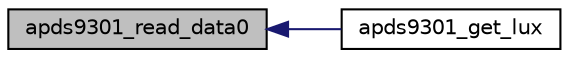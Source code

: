 digraph "apds9301_read_data0"
{
  edge [fontname="Helvetica",fontsize="10",labelfontname="Helvetica",labelfontsize="10"];
  node [fontname="Helvetica",fontsize="10",shape=record];
  rankdir="LR";
  Node4 [label="apds9301_read_data0",height=0.2,width=0.4,color="black", fillcolor="grey75", style="filled", fontcolor="black"];
  Node4 -> Node5 [dir="back",color="midnightblue",fontsize="10",style="solid"];
  Node5 [label="apds9301_get_lux",height=0.2,width=0.4,color="black", fillcolor="white", style="filled",URL="$light_8h.html#a14680b863ba54159dba03357d4745a16",tooltip="Read ADC Registers and calculate lux in lumen. "];
}
